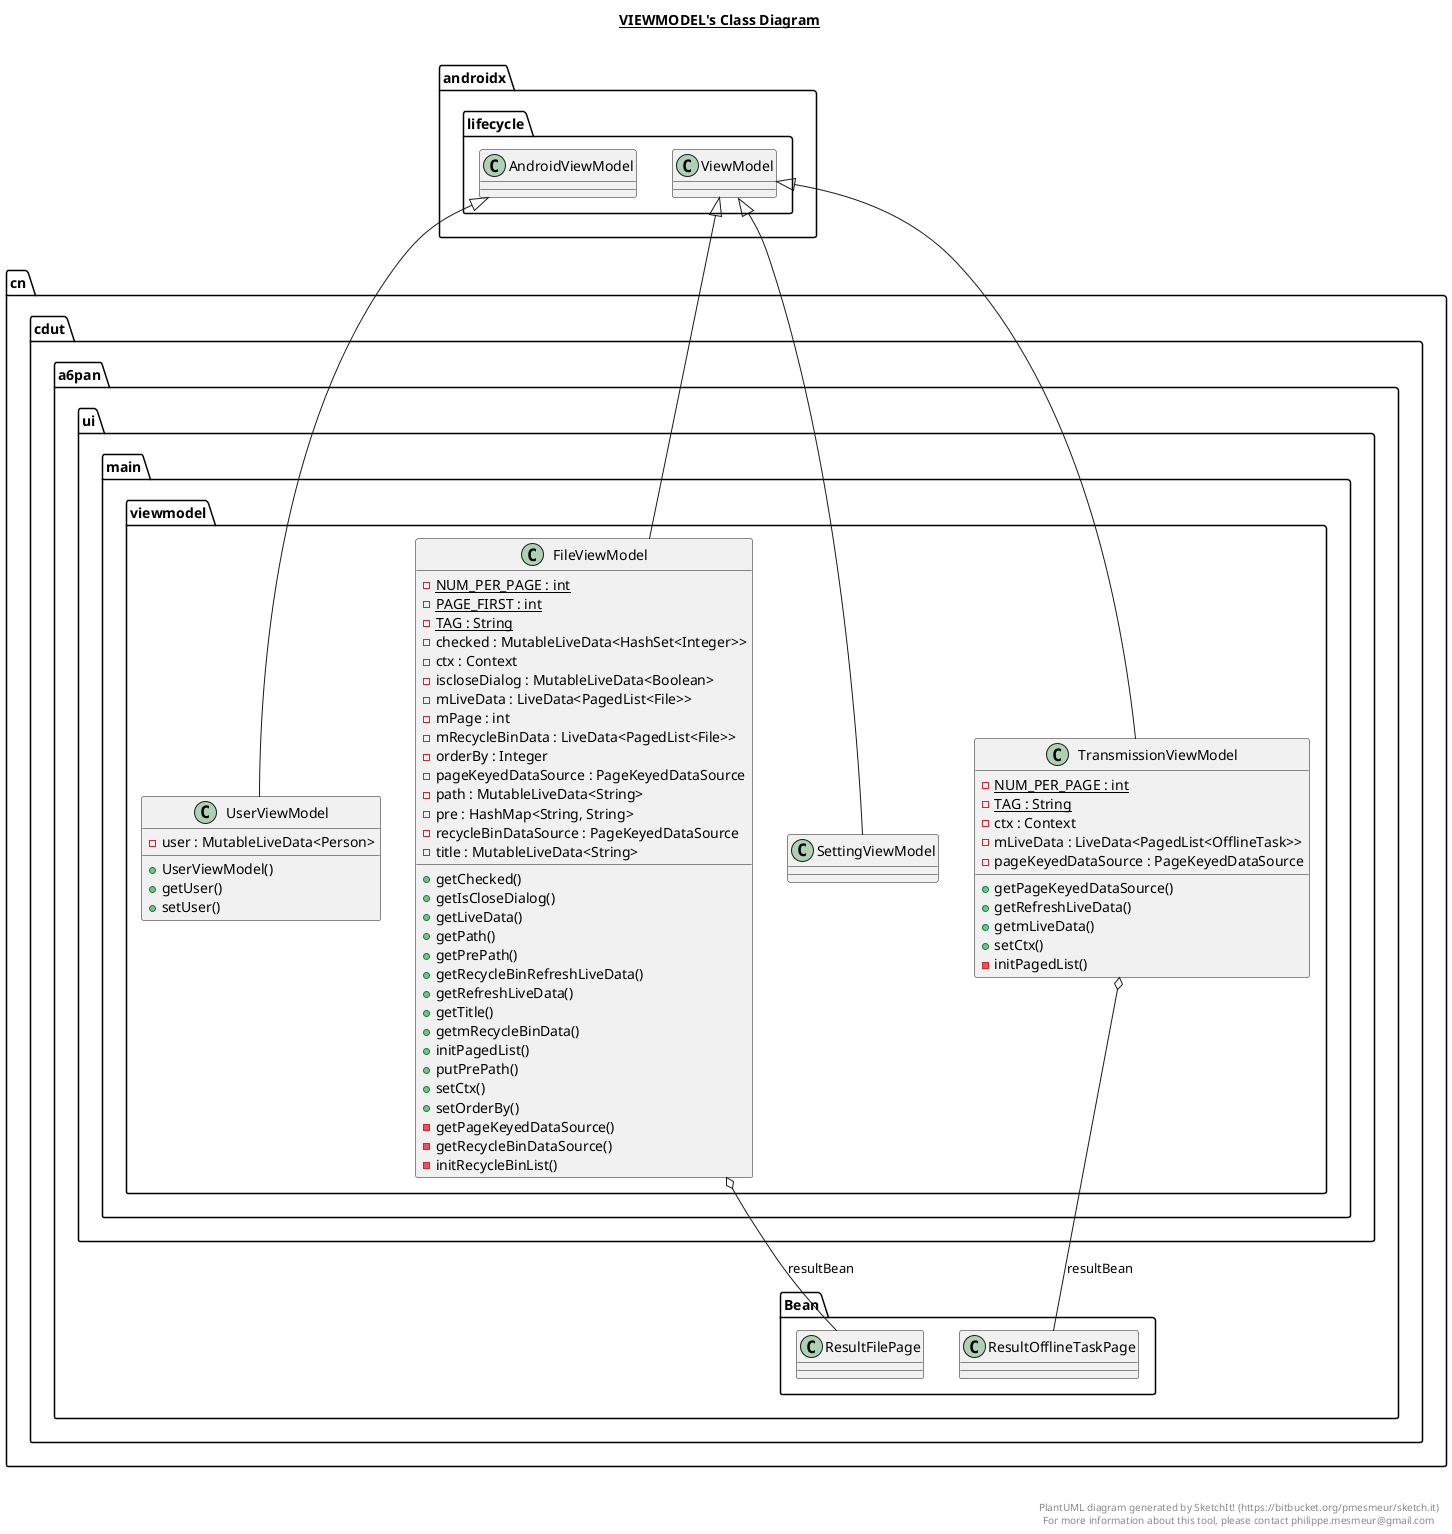 @startuml

title __VIEWMODEL's Class Diagram__\n

  namespace cn.cdut.a6pan {
    namespace ui.main {
      namespace viewmodel {
        class cn.cdut.a6pan.ui.main.viewmodel.FileViewModel {
            {static} - NUM_PER_PAGE : int
            {static} - PAGE_FIRST : int
            {static} - TAG : String
            - checked : MutableLiveData<HashSet<Integer>>
            - ctx : Context
            - iscloseDialog : MutableLiveData<Boolean>
            - mLiveData : LiveData<PagedList<File>>
            - mPage : int
            - mRecycleBinData : LiveData<PagedList<File>>
            - orderBy : Integer
            - pageKeyedDataSource : PageKeyedDataSource
            - path : MutableLiveData<String>
            - pre : HashMap<String, String>
            - recycleBinDataSource : PageKeyedDataSource
            - title : MutableLiveData<String>
            + getChecked()
            + getIsCloseDialog()
            + getLiveData()
            + getPath()
            + getPrePath()
            + getRecycleBinRefreshLiveData()
            + getRefreshLiveData()
            + getTitle()
            + getmRecycleBinData()
            + initPagedList()
            + putPrePath()
            + setCtx()
            + setOrderBy()
            - getPageKeyedDataSource()
            - getRecycleBinDataSource()
            - initRecycleBinList()
        }
      }
    }
  }
  

  namespace cn.cdut.a6pan {
    namespace ui.main {
      namespace viewmodel {
        class cn.cdut.a6pan.ui.main.viewmodel.SettingViewModel {
        }
      }
    }
  }
  

  namespace cn.cdut.a6pan {
    namespace ui.main {
      namespace viewmodel {
        class cn.cdut.a6pan.ui.main.viewmodel.TransmissionViewModel {
            {static} - NUM_PER_PAGE : int
            {static} - TAG : String
            - ctx : Context
            - mLiveData : LiveData<PagedList<OfflineTask>>
            - pageKeyedDataSource : PageKeyedDataSource
            + getPageKeyedDataSource()
            + getRefreshLiveData()
            + getmLiveData()
            + setCtx()
            - initPagedList()
        }
      }
    }
  }
  

  namespace cn.cdut.a6pan {
    namespace ui.main {
      namespace viewmodel {
        class cn.cdut.a6pan.ui.main.viewmodel.UserViewModel {
            - user : MutableLiveData<Person>
            + UserViewModel()
            + getUser()
            + setUser()
        }
      }
    }
  }
  

  cn.cdut.a6pan.ui.main.viewmodel.FileViewModel -up-|> androidx.lifecycle.ViewModel
  cn.cdut.a6pan.ui.main.viewmodel.FileViewModel o-- cn.cdut.a6pan.Bean.ResultFilePage : resultBean
  cn.cdut.a6pan.ui.main.viewmodel.SettingViewModel -up-|> androidx.lifecycle.ViewModel
  cn.cdut.a6pan.ui.main.viewmodel.TransmissionViewModel -up-|> androidx.lifecycle.ViewModel
  cn.cdut.a6pan.ui.main.viewmodel.TransmissionViewModel o-- cn.cdut.a6pan.Bean.ResultOfflineTaskPage : resultBean
  cn.cdut.a6pan.ui.main.viewmodel.UserViewModel -up-|> androidx.lifecycle.AndroidViewModel


right footer


PlantUML diagram generated by SketchIt! (https://bitbucket.org/pmesmeur/sketch.it)
For more information about this tool, please contact philippe.mesmeur@gmail.com
endfooter

@enduml
